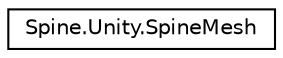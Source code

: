 digraph "그래픽컬한 클래스 계통도"
{
 // LATEX_PDF_SIZE
  edge [fontname="Helvetica",fontsize="10",labelfontname="Helvetica",labelfontsize="10"];
  node [fontname="Helvetica",fontsize="10",shape=record];
  rankdir="LR";
  Node0 [label="Spine.Unity.SpineMesh",height=0.2,width=0.4,color="black", fillcolor="white", style="filled",URL="$class_spine_1_1_unity_1_1_spine_mesh.html",tooltip=" "];
}
